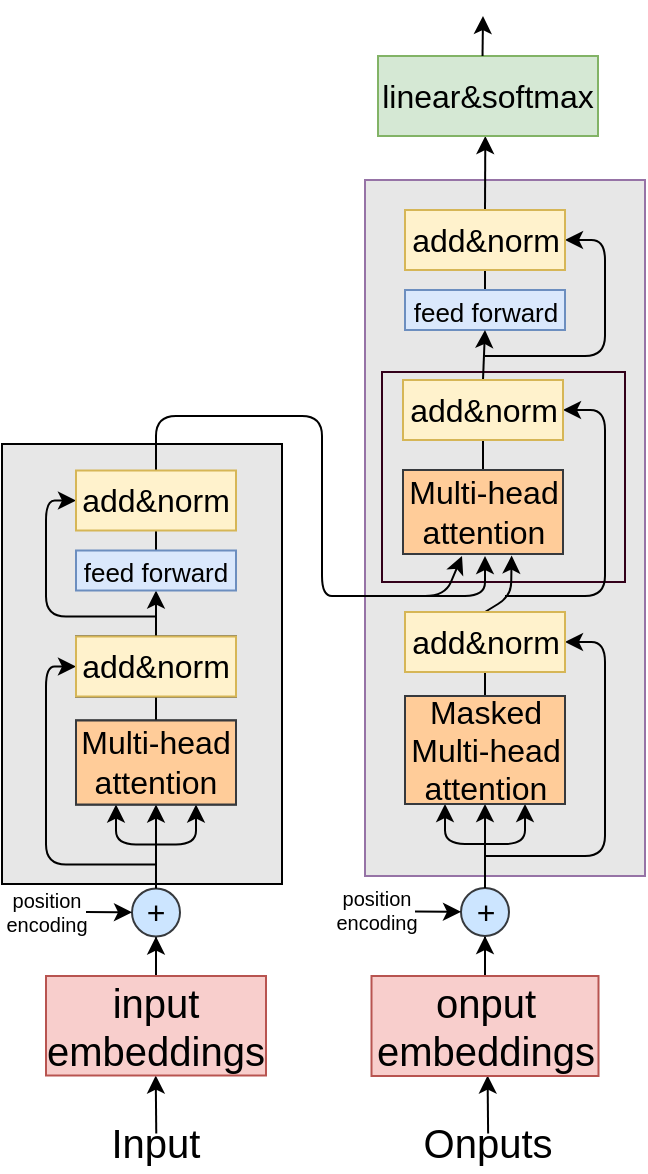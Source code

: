 <mxfile>
    <diagram id="mb5hljX-2g1GAPxWOVU4" name="第 1 页">
        <mxGraphModel dx="-26" dy="1740" grid="1" gridSize="10" guides="1" tooltips="1" connect="1" arrows="1" fold="1" page="1" pageScale="1" pageWidth="827" pageHeight="1169" math="0" shadow="0">
            <root>
                <mxCell id="0"/>
                <mxCell id="1" parent="0"/>
                <mxCell id="2" value="" style="rounded=0;whiteSpace=wrap;html=1;fontSize=13;fontColor=#000000;fillColor=#E7E7E7;" parent="1" vertex="1">
                    <mxGeometry x="1050" y="214" width="140" height="220" as="geometry"/>
                </mxCell>
                <mxCell id="3" style="edgeStyle=none;html=1;exitX=0.5;exitY=0;exitDx=0;exitDy=0;entryX=0.5;entryY=1;entryDx=0;entryDy=0;fontSize=16;startArrow=none;startFill=0;endArrow=none;endFill=0;fontColor=#000000;" parent="1" target="7" edge="1">
                    <mxGeometry relative="1" as="geometry">
                        <mxPoint x="1127" y="480.25" as="sourcePoint"/>
                    </mxGeometry>
                </mxCell>
                <mxCell id="4" value="" style="edgeStyle=none;html=1;fontSize=16;startArrow=none;startFill=0;endArrow=classic;endFill=1;fontColor=#000000;" parent="1" target="7" edge="1">
                    <mxGeometry relative="1" as="geometry">
                        <mxPoint x="1127" y="480.25" as="sourcePoint"/>
                    </mxGeometry>
                </mxCell>
                <mxCell id="6" value="" style="endArrow=classic;html=1;fontSize=10;fontColor=#000000;" parent="1" edge="1">
                    <mxGeometry width="50" height="50" relative="1" as="geometry">
                        <mxPoint x="1127.13" y="558.75" as="sourcePoint"/>
                        <mxPoint x="1126.87" y="529.75" as="targetPoint"/>
                    </mxGeometry>
                </mxCell>
                <mxCell id="7" value="+" style="ellipse;whiteSpace=wrap;html=1;aspect=fixed;fontSize=16;fillColor=#cce5ff;strokeColor=#36393d;fontColor=#000000;" parent="1" vertex="1">
                    <mxGeometry x="1115" y="436.25" width="24" height="24" as="geometry"/>
                </mxCell>
                <mxCell id="8" value="" style="endArrow=classic;html=1;fontSize=16;fontColor=#000000;" parent="1" edge="1">
                    <mxGeometry width="50" height="50" relative="1" as="geometry">
                        <mxPoint x="1092" y="448" as="sourcePoint"/>
                        <mxPoint x="1115" y="448.15" as="targetPoint"/>
                    </mxGeometry>
                </mxCell>
                <mxCell id="9" style="edgeStyle=none;html=1;exitX=0.5;exitY=0;exitDx=0;exitDy=0;entryX=0.5;entryY=1;entryDx=0;entryDy=0;fontSize=13;startArrow=none;startFill=0;endArrow=none;endFill=0;fontColor=#000000;" parent="1" source="13" target="16" edge="1">
                    <mxGeometry relative="1" as="geometry"/>
                </mxCell>
                <mxCell id="10" style="edgeStyle=none;html=1;exitX=0.5;exitY=1;exitDx=0;exitDy=0;entryX=0.5;entryY=0;entryDx=0;entryDy=0;fontSize=13;startArrow=classic;startFill=1;endArrow=none;endFill=0;fontColor=#000000;" parent="1" source="13" target="7" edge="1">
                    <mxGeometry relative="1" as="geometry"/>
                </mxCell>
                <mxCell id="11" style="edgeStyle=none;html=1;exitX=0.75;exitY=1;exitDx=0;exitDy=0;fontSize=13;startArrow=classic;startFill=1;endArrow=none;endFill=0;fontColor=#000000;" parent="1" source="13" edge="1">
                    <mxGeometry relative="1" as="geometry">
                        <mxPoint x="1127" y="414.25" as="targetPoint"/>
                        <Array as="points">
                            <mxPoint x="1147" y="414.25"/>
                        </Array>
                    </mxGeometry>
                </mxCell>
                <mxCell id="12" style="edgeStyle=none;html=1;exitX=0.25;exitY=1;exitDx=0;exitDy=0;fontSize=13;startArrow=classic;startFill=1;endArrow=none;endFill=0;fontColor=#000000;" parent="1" source="13" edge="1">
                    <mxGeometry relative="1" as="geometry">
                        <mxPoint x="1127" y="414.25" as="targetPoint"/>
                        <Array as="points">
                            <mxPoint x="1107" y="414.25"/>
                        </Array>
                    </mxGeometry>
                </mxCell>
                <mxCell id="13" value="Multi-head&lt;br&gt;attention" style="rounded=0;whiteSpace=wrap;html=1;fontSize=16;fontColor=#000000;" parent="1" vertex="1">
                    <mxGeometry x="1087" y="352.25" width="80" height="42" as="geometry"/>
                </mxCell>
                <mxCell id="14" style="edgeStyle=none;html=1;exitX=0.5;exitY=0;exitDx=0;exitDy=0;entryX=0.5;entryY=1;entryDx=0;entryDy=0;fontSize=13;startArrow=none;startFill=0;endArrow=classic;endFill=1;fontColor=#000000;" parent="1" source="16" target="18" edge="1">
                    <mxGeometry relative="1" as="geometry">
                        <Array as="points">
                            <mxPoint x="1127" y="297.25"/>
                        </Array>
                    </mxGeometry>
                </mxCell>
                <mxCell id="15" style="edgeStyle=none;html=1;exitX=0;exitY=0.5;exitDx=0;exitDy=0;fontSize=13;startArrow=classic;startFill=1;endArrow=none;endFill=0;fontColor=#000000;" parent="1" source="16" edge="1">
                    <mxGeometry relative="1" as="geometry">
                        <mxPoint x="1127" y="424.25" as="targetPoint"/>
                        <Array as="points">
                            <mxPoint x="1072" y="325.25"/>
                            <mxPoint x="1072" y="424.25"/>
                        </Array>
                    </mxGeometry>
                </mxCell>
                <mxCell id="16" value="add&amp;amp;norm" style="rounded=0;whiteSpace=wrap;html=1;fontSize=16;fontColor=#000000;" parent="1" vertex="1">
                    <mxGeometry x="1087" y="310.25" width="80" height="30" as="geometry"/>
                </mxCell>
                <mxCell id="17" style="edgeStyle=none;html=1;exitX=0.5;exitY=0;exitDx=0;exitDy=0;entryX=0.5;entryY=1;entryDx=0;entryDy=0;fontSize=13;startArrow=none;startFill=0;endArrow=none;endFill=0;fontColor=#000000;" parent="1" source="18" target="21" edge="1">
                    <mxGeometry relative="1" as="geometry"/>
                </mxCell>
                <mxCell id="18" value="&lt;font style=&quot;font-size: 13px&quot;&gt;feed forward&lt;/font&gt;" style="rounded=0;whiteSpace=wrap;html=1;fontSize=16;fillColor=#dae8fc;strokeColor=#6c8ebf;fontColor=#000000;" parent="1" vertex="1">
                    <mxGeometry x="1087" y="267.25" width="80" height="20" as="geometry"/>
                </mxCell>
                <mxCell id="19" style="edgeStyle=none;html=1;exitX=0;exitY=0.5;exitDx=0;exitDy=0;fontSize=13;startArrow=classic;startFill=1;endArrow=none;endFill=0;fontColor=#000000;" parent="1" source="21" edge="1">
                    <mxGeometry relative="1" as="geometry">
                        <mxPoint x="1127" y="300.25" as="targetPoint"/>
                        <Array as="points">
                            <mxPoint x="1072" y="242.25"/>
                            <mxPoint x="1072" y="300.25"/>
                        </Array>
                    </mxGeometry>
                </mxCell>
                <mxCell id="60" style="edgeStyle=none;html=1;exitX=0.5;exitY=0;exitDx=0;exitDy=0;endArrow=none;endFill=0;" edge="1" parent="1" source="21">
                    <mxGeometry relative="1" as="geometry">
                        <mxPoint x="1220" y="290" as="targetPoint"/>
                        <Array as="points">
                            <mxPoint x="1127" y="200"/>
                            <mxPoint x="1210" y="200"/>
                            <mxPoint x="1210" y="290"/>
                        </Array>
                    </mxGeometry>
                </mxCell>
                <mxCell id="21" value="add&amp;amp;norm" style="rounded=0;whiteSpace=wrap;html=1;fontSize=16;fillColor=#fff2cc;strokeColor=#d6b656;fontColor=#000000;" parent="1" vertex="1">
                    <mxGeometry x="1087" y="227.25" width="80" height="30" as="geometry"/>
                </mxCell>
                <mxCell id="22" value="Input" style="text;html=1;strokeColor=none;fillColor=none;align=center;verticalAlign=middle;whiteSpace=wrap;rounded=0;fontSize=20;fontColor=#000000;" parent="1" vertex="1">
                    <mxGeometry x="1097" y="548" width="60" height="30" as="geometry"/>
                </mxCell>
                <mxCell id="23" value="position&lt;br style=&quot;font-size: 10px;&quot;&gt;encoding" style="text;html=1;strokeColor=none;fillColor=none;align=center;verticalAlign=middle;whiteSpace=wrap;rounded=0;fontSize=10;fontColor=#000000;" parent="1" vertex="1">
                    <mxGeometry x="1050" y="434" width="45" height="27" as="geometry"/>
                </mxCell>
                <mxCell id="24" value="input &lt;br&gt;embeddings" style="rounded=0;whiteSpace=wrap;html=1;fontSize=20;fillColor=#f8cecc;strokeColor=#b85450;fontColor=#000000;" parent="1" vertex="1">
                    <mxGeometry x="1072" y="480" width="110" height="49.75" as="geometry"/>
                </mxCell>
                <mxCell id="25" value="Multi-head&lt;br&gt;attention" style="rounded=0;whiteSpace=wrap;html=1;fontSize=16;fillColor=#ffcc99;strokeColor=#36393d;fontColor=#000000;" parent="1" vertex="1">
                    <mxGeometry x="1087" y="352.25" width="80" height="42" as="geometry"/>
                </mxCell>
                <mxCell id="26" value="add&amp;amp;norm" style="rounded=0;whiteSpace=wrap;html=1;fontSize=16;fillColor=#fff2cc;strokeColor=#d6b656;fontColor=#000000;" parent="1" vertex="1">
                    <mxGeometry x="1087" y="310.25" width="80" height="30" as="geometry"/>
                </mxCell>
                <mxCell id="27" value="" style="rounded=0;whiteSpace=wrap;html=1;fontSize=10;fillColor=#E7E7E7;strokeColor=#9673a6;" parent="1" vertex="1">
                    <mxGeometry x="1231.5" y="82" width="140" height="348" as="geometry"/>
                </mxCell>
                <mxCell id="28" value="" style="rounded=0;whiteSpace=wrap;html=1;fontSize=10;fillColor=#E7E7E7;strokeColor=#33001A;" parent="1" vertex="1">
                    <mxGeometry x="1240" y="178" width="121.5" height="105" as="geometry"/>
                </mxCell>
                <mxCell id="29" style="edgeStyle=none;html=1;exitX=0.5;exitY=0;exitDx=0;exitDy=0;entryX=0.5;entryY=1;entryDx=0;entryDy=0;fontSize=16;startArrow=none;startFill=0;endArrow=none;endFill=0;fontColor=#000000;" parent="1" target="33" edge="1">
                    <mxGeometry relative="1" as="geometry">
                        <mxPoint x="1291.5" y="480" as="sourcePoint"/>
                    </mxGeometry>
                </mxCell>
                <mxCell id="30" value="" style="edgeStyle=none;html=1;fontSize=16;startArrow=none;startFill=0;endArrow=classic;endFill=1;fontColor=#000000;" parent="1" target="33" edge="1">
                    <mxGeometry relative="1" as="geometry">
                        <mxPoint x="1291.5" y="480" as="sourcePoint"/>
                    </mxGeometry>
                </mxCell>
                <mxCell id="32" value="" style="endArrow=classic;html=1;fontSize=10;fontColor=#000000;" parent="1" edge="1">
                    <mxGeometry width="50" height="50" relative="1" as="geometry">
                        <mxPoint x="1293.06" y="558.75" as="sourcePoint"/>
                        <mxPoint x="1292.8" y="529.75" as="targetPoint"/>
                    </mxGeometry>
                </mxCell>
                <mxCell id="33" value="+" style="ellipse;whiteSpace=wrap;html=1;aspect=fixed;fontSize=16;fillColor=#cce5ff;strokeColor=#36393d;fontColor=#000000;" parent="1" vertex="1">
                    <mxGeometry x="1279.5" y="436" width="24" height="24" as="geometry"/>
                </mxCell>
                <mxCell id="34" value="" style="endArrow=classic;html=1;fontSize=16;fontColor=#000000;" parent="1" edge="1">
                    <mxGeometry width="50" height="50" relative="1" as="geometry">
                        <mxPoint x="1256.5" y="447.75" as="sourcePoint"/>
                        <mxPoint x="1279.5" y="447.9" as="targetPoint"/>
                    </mxGeometry>
                </mxCell>
                <mxCell id="35" style="edgeStyle=none;html=1;exitX=0.5;exitY=0;exitDx=0;exitDy=0;entryX=0.5;entryY=1;entryDx=0;entryDy=0;fontSize=13;startArrow=none;startFill=0;endArrow=none;endFill=0;fontColor=#000000;" parent="1" edge="1">
                    <mxGeometry relative="1" as="geometry">
                        <mxPoint x="1291.5" y="340.0" as="sourcePoint"/>
                        <mxPoint x="1291.5" y="328.0" as="targetPoint"/>
                    </mxGeometry>
                </mxCell>
                <mxCell id="36" style="edgeStyle=none;html=1;exitX=0.5;exitY=1;exitDx=0;exitDy=0;entryX=0.5;entryY=0;entryDx=0;entryDy=0;fontSize=13;startArrow=classic;startFill=1;endArrow=none;endFill=0;fontColor=#000000;" parent="1" target="33" edge="1">
                    <mxGeometry relative="1" as="geometry">
                        <mxPoint x="1291.5" y="394.0" as="sourcePoint"/>
                    </mxGeometry>
                </mxCell>
                <mxCell id="37" style="edgeStyle=none;html=1;exitX=0.75;exitY=1;exitDx=0;exitDy=0;fontSize=13;startArrow=classic;startFill=1;endArrow=none;endFill=0;fontColor=#000000;" parent="1" edge="1">
                    <mxGeometry relative="1" as="geometry">
                        <mxPoint x="1291.5" y="414.0" as="targetPoint"/>
                        <Array as="points">
                            <mxPoint x="1311.5" y="414"/>
                        </Array>
                        <mxPoint x="1311.5" y="394.0" as="sourcePoint"/>
                    </mxGeometry>
                </mxCell>
                <mxCell id="38" style="edgeStyle=none;html=1;exitX=0.25;exitY=1;exitDx=0;exitDy=0;fontSize=13;startArrow=classic;startFill=1;endArrow=none;endFill=0;fontColor=#000000;" parent="1" edge="1">
                    <mxGeometry relative="1" as="geometry">
                        <mxPoint x="1291.5" y="414.0" as="targetPoint"/>
                        <Array as="points">
                            <mxPoint x="1271.5" y="414"/>
                        </Array>
                        <mxPoint x="1271.5" y="394.0" as="sourcePoint"/>
                    </mxGeometry>
                </mxCell>
                <mxCell id="39" value="Onputs" style="text;html=1;strokeColor=none;fillColor=none;align=center;verticalAlign=middle;whiteSpace=wrap;rounded=0;fontSize=20;fontColor=#000000;" parent="1" vertex="1">
                    <mxGeometry x="1263" y="548" width="60" height="30" as="geometry"/>
                </mxCell>
                <mxCell id="40" value="position&lt;br style=&quot;font-size: 10px;&quot;&gt;encoding" style="text;html=1;strokeColor=none;fillColor=none;align=center;verticalAlign=middle;whiteSpace=wrap;rounded=0;fontSize=10;fontColor=#000000;" parent="1" vertex="1">
                    <mxGeometry x="1214.5" y="433.75" width="45" height="27" as="geometry"/>
                </mxCell>
                <mxCell id="41" value="onput&lt;br&gt;embeddings" style="rounded=0;whiteSpace=wrap;html=1;fontSize=20;fillColor=#f8cecc;strokeColor=#b85450;" parent="1" vertex="1">
                    <mxGeometry x="1234.75" y="480" width="113.5" height="50" as="geometry"/>
                </mxCell>
                <mxCell id="42" value="Masked&lt;br&gt;Multi-head&lt;br&gt;attention" style="rounded=0;whiteSpace=wrap;html=1;fontSize=16;fillColor=#ffcc99;strokeColor=#36393d;fontColor=#000000;" parent="1" vertex="1">
                    <mxGeometry x="1251.5" y="340" width="80" height="54" as="geometry"/>
                </mxCell>
                <mxCell id="43" style="edgeStyle=none;html=1;exitX=1;exitY=0.5;exitDx=0;exitDy=0;fontSize=10;startArrow=classic;startFill=1;endArrow=none;endFill=0;fontColor=#000000;" parent="1" source="45" edge="1">
                    <mxGeometry relative="1" as="geometry">
                        <mxPoint x="1291.5" y="420.0" as="targetPoint"/>
                        <Array as="points">
                            <mxPoint x="1351.5" y="313"/>
                            <mxPoint x="1351.5" y="420"/>
                        </Array>
                    </mxGeometry>
                </mxCell>
                <mxCell id="44" style="edgeStyle=none;html=1;exitX=0.5;exitY=0;exitDx=0;exitDy=0;fontSize=10;startArrow=none;startFill=0;endArrow=classic;endFill=1;entryX=0.679;entryY=1.018;entryDx=0;entryDy=0;entryPerimeter=0;fontColor=#000000;" parent="1" source="45" target="52" edge="1">
                    <mxGeometry relative="1" as="geometry">
                        <mxPoint x="1311.5" y="270.0" as="targetPoint"/>
                        <Array as="points">
                            <mxPoint x="1304.5" y="290"/>
                        </Array>
                    </mxGeometry>
                </mxCell>
                <mxCell id="45" value="add&amp;amp;norm" style="rounded=0;whiteSpace=wrap;html=1;fontSize=16;fillColor=#fff2cc;strokeColor=#d6b656;" parent="1" vertex="1">
                    <mxGeometry x="1251.5" y="298" width="80" height="30" as="geometry"/>
                </mxCell>
                <mxCell id="46" style="edgeStyle=none;html=1;exitX=0.5;exitY=0;exitDx=0;exitDy=0;entryX=0.5;entryY=1;entryDx=0;entryDy=0;fontSize=13;startArrow=none;startFill=0;endArrow=none;endFill=0;fontColor=#000000;" parent="1" source="47" target="50" edge="1">
                    <mxGeometry relative="1" as="geometry"/>
                </mxCell>
                <mxCell id="47" value="&lt;font style=&quot;font-size: 13px&quot;&gt;feed forward&lt;/font&gt;" style="rounded=0;whiteSpace=wrap;html=1;fontSize=16;fillColor=#dae8fc;strokeColor=#6c8ebf;" parent="1" vertex="1">
                    <mxGeometry x="1251.5" y="137" width="80" height="20" as="geometry"/>
                </mxCell>
                <mxCell id="48" style="edgeStyle=none;html=1;exitX=0.5;exitY=0;exitDx=0;exitDy=0;fontSize=13;startArrow=none;startFill=0;endArrow=classic;endFill=1;fontColor=#000000;" parent="1" source="50" edge="1">
                    <mxGeometry relative="1" as="geometry">
                        <mxPoint x="1291.654" y="60.0" as="targetPoint"/>
                    </mxGeometry>
                </mxCell>
                <mxCell id="49" style="edgeStyle=none;html=1;exitX=1;exitY=0.5;exitDx=0;exitDy=0;fontSize=10;startArrow=classic;startFill=1;endArrow=none;endFill=0;fontColor=#000000;" parent="1" source="50" edge="1">
                    <mxGeometry relative="1" as="geometry">
                        <mxPoint x="1291.5" y="170.0" as="targetPoint"/>
                        <Array as="points">
                            <mxPoint x="1351.5" y="112"/>
                            <mxPoint x="1351.5" y="170"/>
                        </Array>
                    </mxGeometry>
                </mxCell>
                <mxCell id="50" value="add&amp;amp;norm" style="rounded=0;whiteSpace=wrap;html=1;fontSize=16;fillColor=#fff2cc;strokeColor=#d6b656;" parent="1" vertex="1">
                    <mxGeometry x="1251.5" y="97" width="80" height="30" as="geometry"/>
                </mxCell>
                <mxCell id="51" style="edgeStyle=none;html=1;exitX=0.5;exitY=0;exitDx=0;exitDy=0;entryX=0.5;entryY=1;entryDx=0;entryDy=0;fontSize=10;startArrow=none;startFill=0;endArrow=none;endFill=0;fontColor=#000000;" parent="1" source="52" target="57" edge="1">
                    <mxGeometry relative="1" as="geometry"/>
                </mxCell>
                <mxCell id="52" value="Multi-head&lt;br&gt;attention" style="rounded=0;whiteSpace=wrap;html=1;fontSize=16;fillColor=#ffcc99;strokeColor=#36393d;fontColor=#000000;" parent="1" vertex="1">
                    <mxGeometry x="1250.5" y="227" width="80" height="42" as="geometry"/>
                </mxCell>
                <mxCell id="53" value="" style="endArrow=classic;html=1;fontSize=10;fontColor=#000000;" parent="1" edge="1">
                    <mxGeometry width="50" height="50" relative="1" as="geometry">
                        <mxPoint x="1220" y="290" as="sourcePoint"/>
                        <mxPoint x="1291.5" y="270.0" as="targetPoint"/>
                        <Array as="points">
                            <mxPoint x="1291.5" y="290"/>
                        </Array>
                    </mxGeometry>
                </mxCell>
                <mxCell id="54" value="" style="endArrow=classic;html=1;fontSize=10;fontColor=#000000;" parent="1" edge="1">
                    <mxGeometry width="50" height="50" relative="1" as="geometry">
                        <mxPoint x="1220" y="290" as="sourcePoint"/>
                        <mxPoint x="1280" y="270.0" as="targetPoint"/>
                        <Array as="points">
                            <mxPoint x="1271.5" y="290"/>
                        </Array>
                    </mxGeometry>
                </mxCell>
                <mxCell id="55" style="edgeStyle=none;html=1;exitX=1;exitY=0.5;exitDx=0;exitDy=0;fontSize=10;startArrow=classic;startFill=1;endArrow=none;endFill=0;fontColor=#000000;" parent="1" source="57" edge="1">
                    <mxGeometry relative="1" as="geometry">
                        <mxPoint x="1301.5" y="290.0" as="targetPoint"/>
                        <Array as="points">
                            <mxPoint x="1351.5" y="197"/>
                            <mxPoint x="1351.5" y="290"/>
                        </Array>
                    </mxGeometry>
                </mxCell>
                <mxCell id="56" style="edgeStyle=none;html=1;exitX=0.5;exitY=0;exitDx=0;exitDy=0;entryX=0.5;entryY=1;entryDx=0;entryDy=0;fontSize=10;startArrow=none;startFill=0;endArrow=classic;endFill=1;fontColor=#000000;" parent="1" source="57" target="47" edge="1">
                    <mxGeometry relative="1" as="geometry"/>
                </mxCell>
                <mxCell id="57" value="add&amp;amp;norm" style="rounded=0;whiteSpace=wrap;html=1;fontSize=16;fillColor=#fff2cc;strokeColor=#d6b656;" parent="1" vertex="1">
                    <mxGeometry x="1250.5" y="182" width="80" height="30" as="geometry"/>
                </mxCell>
                <mxCell id="58" value="linear&amp;amp;softmax" style="rounded=0;whiteSpace=wrap;html=1;fontSize=16;fillColor=#d5e8d4;strokeColor=#82b366;" parent="1" vertex="1">
                    <mxGeometry x="1238" y="20.0" width="110" height="40" as="geometry"/>
                </mxCell>
                <mxCell id="59" style="edgeStyle=none;html=1;exitX=0.5;exitY=0;exitDx=0;exitDy=0;fontSize=13;startArrow=none;startFill=0;endArrow=classic;endFill=1;fontColor=#000000;" parent="1" edge="1">
                    <mxGeometry relative="1" as="geometry">
                        <mxPoint x="1290.5" y="3.553e-15" as="targetPoint"/>
                        <mxPoint x="1290.26" y="20.0" as="sourcePoint"/>
                    </mxGeometry>
                </mxCell>
            </root>
        </mxGraphModel>
    </diagram>
</mxfile>